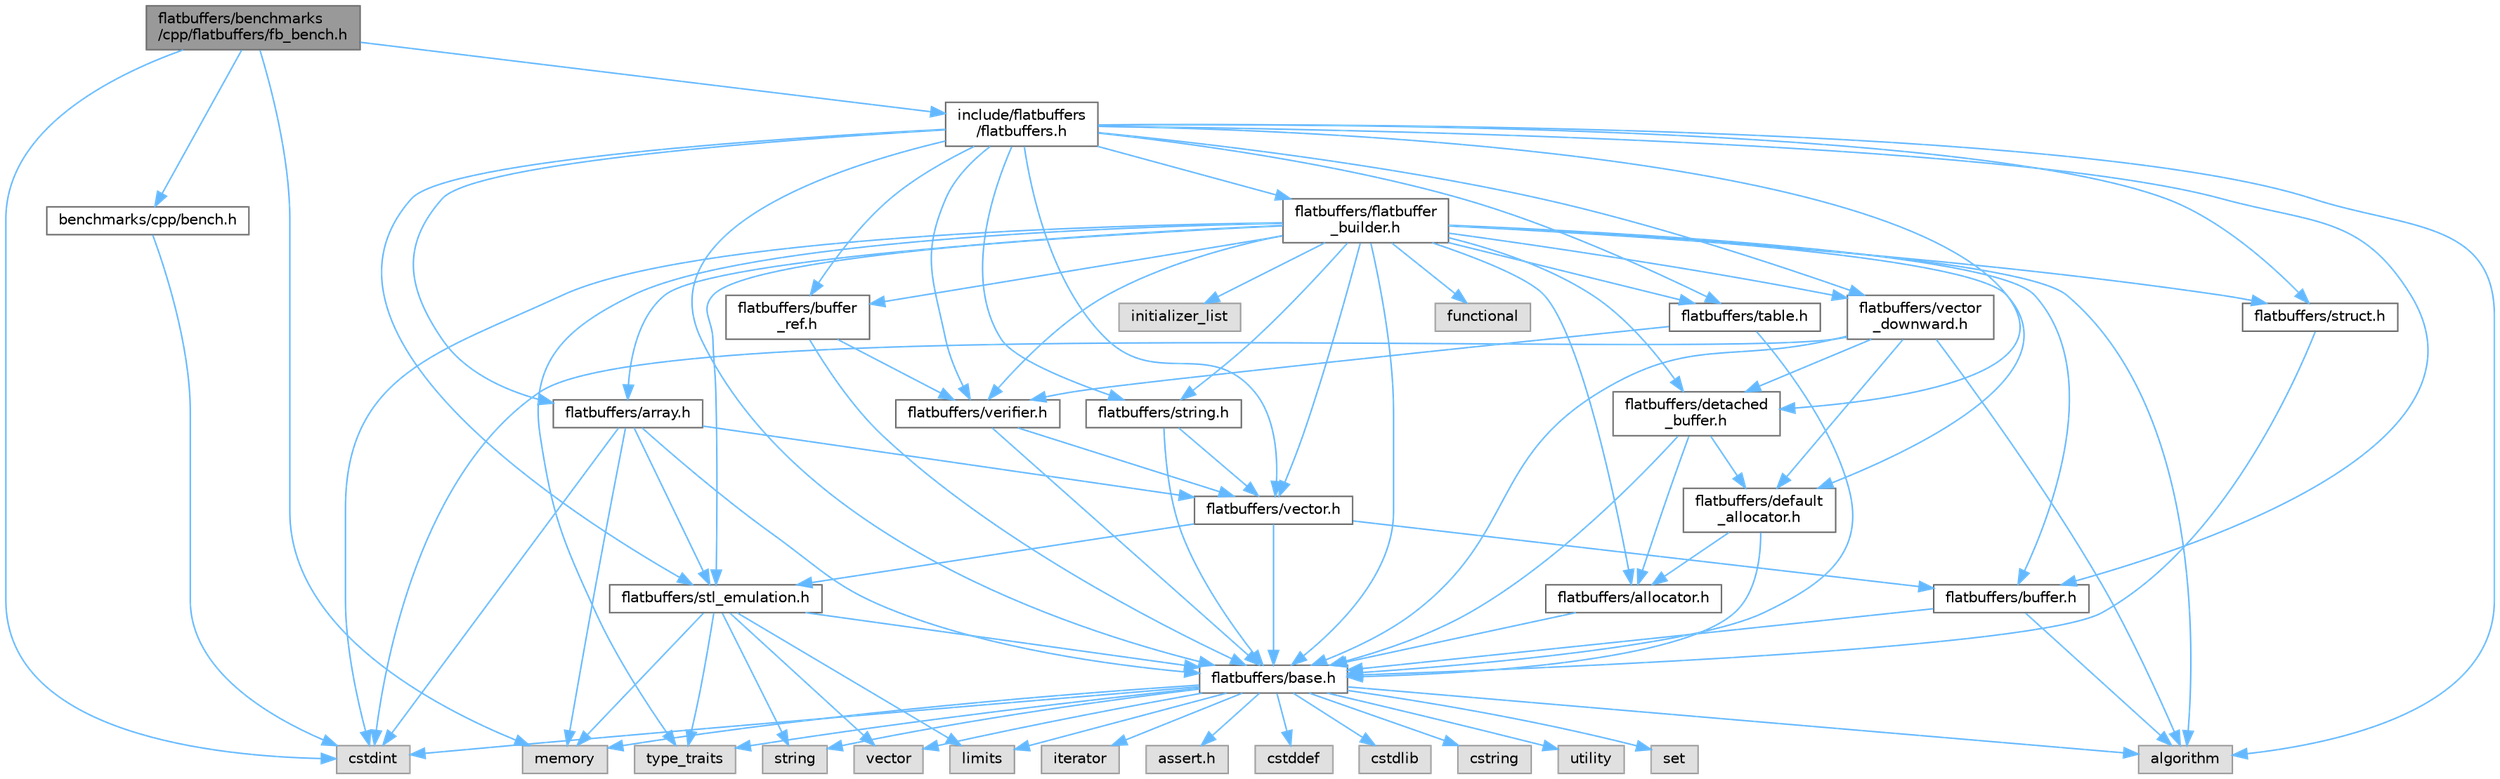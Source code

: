digraph "flatbuffers/benchmarks/cpp/flatbuffers/fb_bench.h"
{
 // LATEX_PDF_SIZE
  bgcolor="transparent";
  edge [fontname=Helvetica,fontsize=10,labelfontname=Helvetica,labelfontsize=10];
  node [fontname=Helvetica,fontsize=10,shape=box,height=0.2,width=0.4];
  Node1 [id="Node000001",label="flatbuffers/benchmarks\l/cpp/flatbuffers/fb_bench.h",height=0.2,width=0.4,color="gray40", fillcolor="grey60", style="filled", fontcolor="black",tooltip=" "];
  Node1 -> Node2 [id="edge89_Node000001_Node000002",color="steelblue1",style="solid",tooltip=" "];
  Node2 [id="Node000002",label="cstdint",height=0.2,width=0.4,color="grey60", fillcolor="#E0E0E0", style="filled",tooltip=" "];
  Node1 -> Node3 [id="edge90_Node000001_Node000003",color="steelblue1",style="solid",tooltip=" "];
  Node3 [id="Node000003",label="memory",height=0.2,width=0.4,color="grey60", fillcolor="#E0E0E0", style="filled",tooltip=" "];
  Node1 -> Node4 [id="edge91_Node000001_Node000004",color="steelblue1",style="solid",tooltip=" "];
  Node4 [id="Node000004",label="benchmarks/cpp/bench.h",height=0.2,width=0.4,color="grey40", fillcolor="white", style="filled",URL="$bench_8h.html",tooltip=" "];
  Node4 -> Node2 [id="edge92_Node000004_Node000002",color="steelblue1",style="solid",tooltip=" "];
  Node1 -> Node5 [id="edge93_Node000001_Node000005",color="steelblue1",style="solid",tooltip=" "];
  Node5 [id="Node000005",label="include/flatbuffers\l/flatbuffers.h",height=0.2,width=0.4,color="grey40", fillcolor="white", style="filled",URL="$flatbuffers_8h.html",tooltip=" "];
  Node5 -> Node6 [id="edge94_Node000005_Node000006",color="steelblue1",style="solid",tooltip=" "];
  Node6 [id="Node000006",label="algorithm",height=0.2,width=0.4,color="grey60", fillcolor="#E0E0E0", style="filled",tooltip=" "];
  Node5 -> Node7 [id="edge95_Node000005_Node000007",color="steelblue1",style="solid",tooltip=" "];
  Node7 [id="Node000007",label="flatbuffers/array.h",height=0.2,width=0.4,color="grey40", fillcolor="white", style="filled",URL="$array_8h.html",tooltip=" "];
  Node7 -> Node2 [id="edge96_Node000007_Node000002",color="steelblue1",style="solid",tooltip=" "];
  Node7 -> Node3 [id="edge97_Node000007_Node000003",color="steelblue1",style="solid",tooltip=" "];
  Node7 -> Node8 [id="edge98_Node000007_Node000008",color="steelblue1",style="solid",tooltip=" "];
  Node8 [id="Node000008",label="flatbuffers/base.h",height=0.2,width=0.4,color="grey40", fillcolor="white", style="filled",URL="$base_8h.html",tooltip=" "];
  Node8 -> Node9 [id="edge99_Node000008_Node000009",color="steelblue1",style="solid",tooltip=" "];
  Node9 [id="Node000009",label="assert.h",height=0.2,width=0.4,color="grey60", fillcolor="#E0E0E0", style="filled",tooltip=" "];
  Node8 -> Node2 [id="edge100_Node000008_Node000002",color="steelblue1",style="solid",tooltip=" "];
  Node8 -> Node10 [id="edge101_Node000008_Node000010",color="steelblue1",style="solid",tooltip=" "];
  Node10 [id="Node000010",label="cstddef",height=0.2,width=0.4,color="grey60", fillcolor="#E0E0E0", style="filled",tooltip=" "];
  Node8 -> Node11 [id="edge102_Node000008_Node000011",color="steelblue1",style="solid",tooltip=" "];
  Node11 [id="Node000011",label="cstdlib",height=0.2,width=0.4,color="grey60", fillcolor="#E0E0E0", style="filled",tooltip=" "];
  Node8 -> Node12 [id="edge103_Node000008_Node000012",color="steelblue1",style="solid",tooltip=" "];
  Node12 [id="Node000012",label="cstring",height=0.2,width=0.4,color="grey60", fillcolor="#E0E0E0", style="filled",tooltip=" "];
  Node8 -> Node13 [id="edge104_Node000008_Node000013",color="steelblue1",style="solid",tooltip=" "];
  Node13 [id="Node000013",label="utility",height=0.2,width=0.4,color="grey60", fillcolor="#E0E0E0", style="filled",tooltip=" "];
  Node8 -> Node14 [id="edge105_Node000008_Node000014",color="steelblue1",style="solid",tooltip=" "];
  Node14 [id="Node000014",label="string",height=0.2,width=0.4,color="grey60", fillcolor="#E0E0E0", style="filled",tooltip=" "];
  Node8 -> Node15 [id="edge106_Node000008_Node000015",color="steelblue1",style="solid",tooltip=" "];
  Node15 [id="Node000015",label="type_traits",height=0.2,width=0.4,color="grey60", fillcolor="#E0E0E0", style="filled",tooltip=" "];
  Node8 -> Node16 [id="edge107_Node000008_Node000016",color="steelblue1",style="solid",tooltip=" "];
  Node16 [id="Node000016",label="vector",height=0.2,width=0.4,color="grey60", fillcolor="#E0E0E0", style="filled",tooltip=" "];
  Node8 -> Node17 [id="edge108_Node000008_Node000017",color="steelblue1",style="solid",tooltip=" "];
  Node17 [id="Node000017",label="set",height=0.2,width=0.4,color="grey60", fillcolor="#E0E0E0", style="filled",tooltip=" "];
  Node8 -> Node6 [id="edge109_Node000008_Node000006",color="steelblue1",style="solid",tooltip=" "];
  Node8 -> Node18 [id="edge110_Node000008_Node000018",color="steelblue1",style="solid",tooltip=" "];
  Node18 [id="Node000018",label="limits",height=0.2,width=0.4,color="grey60", fillcolor="#E0E0E0", style="filled",tooltip=" "];
  Node8 -> Node19 [id="edge111_Node000008_Node000019",color="steelblue1",style="solid",tooltip=" "];
  Node19 [id="Node000019",label="iterator",height=0.2,width=0.4,color="grey60", fillcolor="#E0E0E0", style="filled",tooltip=" "];
  Node8 -> Node3 [id="edge112_Node000008_Node000003",color="steelblue1",style="solid",tooltip=" "];
  Node7 -> Node20 [id="edge113_Node000007_Node000020",color="steelblue1",style="solid",tooltip=" "];
  Node20 [id="Node000020",label="flatbuffers/stl_emulation.h",height=0.2,width=0.4,color="grey40", fillcolor="white", style="filled",URL="$stl__emulation_8h.html",tooltip=" "];
  Node20 -> Node8 [id="edge114_Node000020_Node000008",color="steelblue1",style="solid",tooltip=" "];
  Node20 -> Node14 [id="edge115_Node000020_Node000014",color="steelblue1",style="solid",tooltip=" "];
  Node20 -> Node15 [id="edge116_Node000020_Node000015",color="steelblue1",style="solid",tooltip=" "];
  Node20 -> Node16 [id="edge117_Node000020_Node000016",color="steelblue1",style="solid",tooltip=" "];
  Node20 -> Node3 [id="edge118_Node000020_Node000003",color="steelblue1",style="solid",tooltip=" "];
  Node20 -> Node18 [id="edge119_Node000020_Node000018",color="steelblue1",style="solid",tooltip=" "];
  Node7 -> Node21 [id="edge120_Node000007_Node000021",color="steelblue1",style="solid",tooltip=" "];
  Node21 [id="Node000021",label="flatbuffers/vector.h",height=0.2,width=0.4,color="grey40", fillcolor="white", style="filled",URL="$vector_8h.html",tooltip=" "];
  Node21 -> Node8 [id="edge121_Node000021_Node000008",color="steelblue1",style="solid",tooltip=" "];
  Node21 -> Node22 [id="edge122_Node000021_Node000022",color="steelblue1",style="solid",tooltip=" "];
  Node22 [id="Node000022",label="flatbuffers/buffer.h",height=0.2,width=0.4,color="grey40", fillcolor="white", style="filled",URL="$buffer_8h.html",tooltip=" "];
  Node22 -> Node6 [id="edge123_Node000022_Node000006",color="steelblue1",style="solid",tooltip=" "];
  Node22 -> Node8 [id="edge124_Node000022_Node000008",color="steelblue1",style="solid",tooltip=" "];
  Node21 -> Node20 [id="edge125_Node000021_Node000020",color="steelblue1",style="solid",tooltip=" "];
  Node5 -> Node8 [id="edge126_Node000005_Node000008",color="steelblue1",style="solid",tooltip=" "];
  Node5 -> Node22 [id="edge127_Node000005_Node000022",color="steelblue1",style="solid",tooltip=" "];
  Node5 -> Node23 [id="edge128_Node000005_Node000023",color="steelblue1",style="solid",tooltip=" "];
  Node23 [id="Node000023",label="flatbuffers/buffer\l_ref.h",height=0.2,width=0.4,color="grey40", fillcolor="white", style="filled",URL="$buffer__ref_8h.html",tooltip=" "];
  Node23 -> Node8 [id="edge129_Node000023_Node000008",color="steelblue1",style="solid",tooltip=" "];
  Node23 -> Node24 [id="edge130_Node000023_Node000024",color="steelblue1",style="solid",tooltip=" "];
  Node24 [id="Node000024",label="flatbuffers/verifier.h",height=0.2,width=0.4,color="grey40", fillcolor="white", style="filled",URL="$verifier_8h.html",tooltip=" "];
  Node24 -> Node8 [id="edge131_Node000024_Node000008",color="steelblue1",style="solid",tooltip=" "];
  Node24 -> Node21 [id="edge132_Node000024_Node000021",color="steelblue1",style="solid",tooltip=" "];
  Node5 -> Node25 [id="edge133_Node000005_Node000025",color="steelblue1",style="solid",tooltip=" "];
  Node25 [id="Node000025",label="flatbuffers/detached\l_buffer.h",height=0.2,width=0.4,color="grey40", fillcolor="white", style="filled",URL="$detached__buffer_8h.html",tooltip=" "];
  Node25 -> Node26 [id="edge134_Node000025_Node000026",color="steelblue1",style="solid",tooltip=" "];
  Node26 [id="Node000026",label="flatbuffers/allocator.h",height=0.2,width=0.4,color="grey40", fillcolor="white", style="filled",URL="$allocator_8h.html",tooltip=" "];
  Node26 -> Node8 [id="edge135_Node000026_Node000008",color="steelblue1",style="solid",tooltip=" "];
  Node25 -> Node8 [id="edge136_Node000025_Node000008",color="steelblue1",style="solid",tooltip=" "];
  Node25 -> Node27 [id="edge137_Node000025_Node000027",color="steelblue1",style="solid",tooltip=" "];
  Node27 [id="Node000027",label="flatbuffers/default\l_allocator.h",height=0.2,width=0.4,color="grey40", fillcolor="white", style="filled",URL="$default__allocator_8h.html",tooltip=" "];
  Node27 -> Node26 [id="edge138_Node000027_Node000026",color="steelblue1",style="solid",tooltip=" "];
  Node27 -> Node8 [id="edge139_Node000027_Node000008",color="steelblue1",style="solid",tooltip=" "];
  Node5 -> Node28 [id="edge140_Node000005_Node000028",color="steelblue1",style="solid",tooltip=" "];
  Node28 [id="Node000028",label="flatbuffers/flatbuffer\l_builder.h",height=0.2,width=0.4,color="grey40", fillcolor="white", style="filled",URL="$flatbuffer__builder_8h.html",tooltip=" "];
  Node28 -> Node6 [id="edge141_Node000028_Node000006",color="steelblue1",style="solid",tooltip=" "];
  Node28 -> Node2 [id="edge142_Node000028_Node000002",color="steelblue1",style="solid",tooltip=" "];
  Node28 -> Node29 [id="edge143_Node000028_Node000029",color="steelblue1",style="solid",tooltip=" "];
  Node29 [id="Node000029",label="functional",height=0.2,width=0.4,color="grey60", fillcolor="#E0E0E0", style="filled",tooltip=" "];
  Node28 -> Node30 [id="edge144_Node000028_Node000030",color="steelblue1",style="solid",tooltip=" "];
  Node30 [id="Node000030",label="initializer_list",height=0.2,width=0.4,color="grey60", fillcolor="#E0E0E0", style="filled",tooltip=" "];
  Node28 -> Node15 [id="edge145_Node000028_Node000015",color="steelblue1",style="solid",tooltip=" "];
  Node28 -> Node26 [id="edge146_Node000028_Node000026",color="steelblue1",style="solid",tooltip=" "];
  Node28 -> Node7 [id="edge147_Node000028_Node000007",color="steelblue1",style="solid",tooltip=" "];
  Node28 -> Node8 [id="edge148_Node000028_Node000008",color="steelblue1",style="solid",tooltip=" "];
  Node28 -> Node22 [id="edge149_Node000028_Node000022",color="steelblue1",style="solid",tooltip=" "];
  Node28 -> Node23 [id="edge150_Node000028_Node000023",color="steelblue1",style="solid",tooltip=" "];
  Node28 -> Node27 [id="edge151_Node000028_Node000027",color="steelblue1",style="solid",tooltip=" "];
  Node28 -> Node25 [id="edge152_Node000028_Node000025",color="steelblue1",style="solid",tooltip=" "];
  Node28 -> Node20 [id="edge153_Node000028_Node000020",color="steelblue1",style="solid",tooltip=" "];
  Node28 -> Node31 [id="edge154_Node000028_Node000031",color="steelblue1",style="solid",tooltip=" "];
  Node31 [id="Node000031",label="flatbuffers/string.h",height=0.2,width=0.4,color="grey40", fillcolor="white", style="filled",URL="$string_8h.html",tooltip=" "];
  Node31 -> Node8 [id="edge155_Node000031_Node000008",color="steelblue1",style="solid",tooltip=" "];
  Node31 -> Node21 [id="edge156_Node000031_Node000021",color="steelblue1",style="solid",tooltip=" "];
  Node28 -> Node32 [id="edge157_Node000028_Node000032",color="steelblue1",style="solid",tooltip=" "];
  Node32 [id="Node000032",label="flatbuffers/struct.h",height=0.2,width=0.4,color="grey40", fillcolor="white", style="filled",URL="$struct_8h.html",tooltip=" "];
  Node32 -> Node8 [id="edge158_Node000032_Node000008",color="steelblue1",style="solid",tooltip=" "];
  Node28 -> Node33 [id="edge159_Node000028_Node000033",color="steelblue1",style="solid",tooltip=" "];
  Node33 [id="Node000033",label="flatbuffers/table.h",height=0.2,width=0.4,color="grey40", fillcolor="white", style="filled",URL="$table_8h.html",tooltip=" "];
  Node33 -> Node8 [id="edge160_Node000033_Node000008",color="steelblue1",style="solid",tooltip=" "];
  Node33 -> Node24 [id="edge161_Node000033_Node000024",color="steelblue1",style="solid",tooltip=" "];
  Node28 -> Node21 [id="edge162_Node000028_Node000021",color="steelblue1",style="solid",tooltip=" "];
  Node28 -> Node34 [id="edge163_Node000028_Node000034",color="steelblue1",style="solid",tooltip=" "];
  Node34 [id="Node000034",label="flatbuffers/vector\l_downward.h",height=0.2,width=0.4,color="grey40", fillcolor="white", style="filled",URL="$vector__downward_8h.html",tooltip=" "];
  Node34 -> Node6 [id="edge164_Node000034_Node000006",color="steelblue1",style="solid",tooltip=" "];
  Node34 -> Node2 [id="edge165_Node000034_Node000002",color="steelblue1",style="solid",tooltip=" "];
  Node34 -> Node8 [id="edge166_Node000034_Node000008",color="steelblue1",style="solid",tooltip=" "];
  Node34 -> Node27 [id="edge167_Node000034_Node000027",color="steelblue1",style="solid",tooltip=" "];
  Node34 -> Node25 [id="edge168_Node000034_Node000025",color="steelblue1",style="solid",tooltip=" "];
  Node28 -> Node24 [id="edge169_Node000028_Node000024",color="steelblue1",style="solid",tooltip=" "];
  Node5 -> Node20 [id="edge170_Node000005_Node000020",color="steelblue1",style="solid",tooltip=" "];
  Node5 -> Node31 [id="edge171_Node000005_Node000031",color="steelblue1",style="solid",tooltip=" "];
  Node5 -> Node32 [id="edge172_Node000005_Node000032",color="steelblue1",style="solid",tooltip=" "];
  Node5 -> Node33 [id="edge173_Node000005_Node000033",color="steelblue1",style="solid",tooltip=" "];
  Node5 -> Node21 [id="edge174_Node000005_Node000021",color="steelblue1",style="solid",tooltip=" "];
  Node5 -> Node34 [id="edge175_Node000005_Node000034",color="steelblue1",style="solid",tooltip=" "];
  Node5 -> Node24 [id="edge176_Node000005_Node000024",color="steelblue1",style="solid",tooltip=" "];
}
